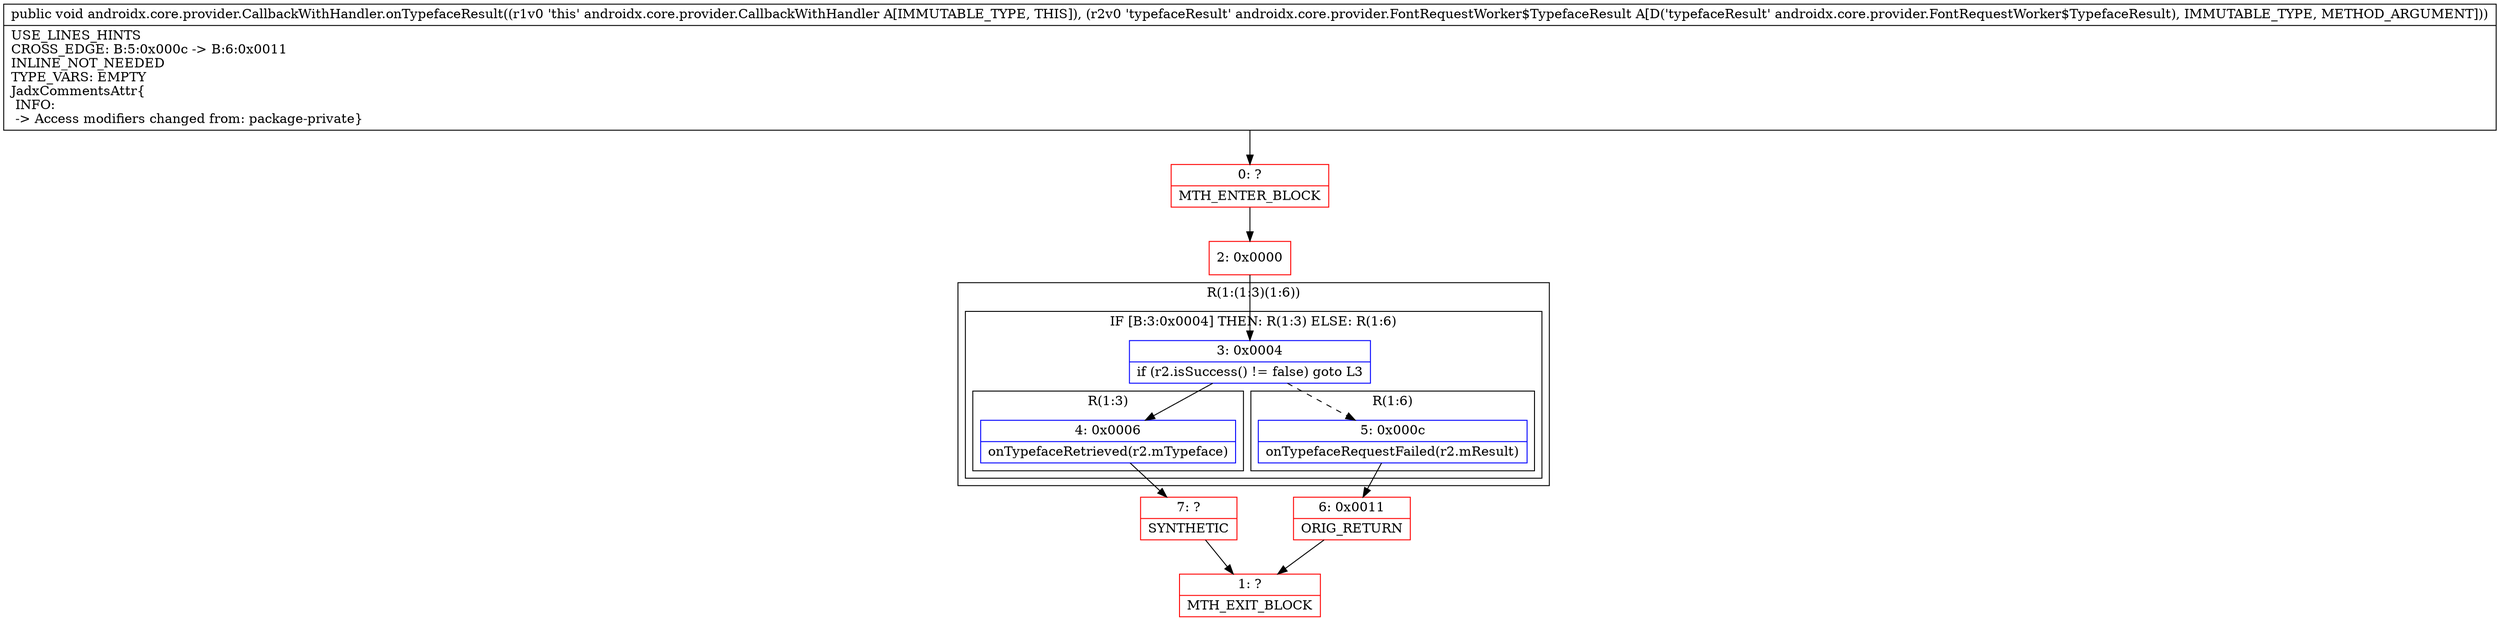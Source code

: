 digraph "CFG forandroidx.core.provider.CallbackWithHandler.onTypefaceResult(Landroidx\/core\/provider\/FontRequestWorker$TypefaceResult;)V" {
subgraph cluster_Region_855529325 {
label = "R(1:(1:3)(1:6))";
node [shape=record,color=blue];
subgraph cluster_IfRegion_1212389995 {
label = "IF [B:3:0x0004] THEN: R(1:3) ELSE: R(1:6)";
node [shape=record,color=blue];
Node_3 [shape=record,label="{3\:\ 0x0004|if (r2.isSuccess() != false) goto L3\l}"];
subgraph cluster_Region_2093654696 {
label = "R(1:3)";
node [shape=record,color=blue];
Node_4 [shape=record,label="{4\:\ 0x0006|onTypefaceRetrieved(r2.mTypeface)\l}"];
}
subgraph cluster_Region_601769507 {
label = "R(1:6)";
node [shape=record,color=blue];
Node_5 [shape=record,label="{5\:\ 0x000c|onTypefaceRequestFailed(r2.mResult)\l}"];
}
}
}
Node_0 [shape=record,color=red,label="{0\:\ ?|MTH_ENTER_BLOCK\l}"];
Node_2 [shape=record,color=red,label="{2\:\ 0x0000}"];
Node_7 [shape=record,color=red,label="{7\:\ ?|SYNTHETIC\l}"];
Node_1 [shape=record,color=red,label="{1\:\ ?|MTH_EXIT_BLOCK\l}"];
Node_6 [shape=record,color=red,label="{6\:\ 0x0011|ORIG_RETURN\l}"];
MethodNode[shape=record,label="{public void androidx.core.provider.CallbackWithHandler.onTypefaceResult((r1v0 'this' androidx.core.provider.CallbackWithHandler A[IMMUTABLE_TYPE, THIS]), (r2v0 'typefaceResult' androidx.core.provider.FontRequestWorker$TypefaceResult A[D('typefaceResult' androidx.core.provider.FontRequestWorker$TypefaceResult), IMMUTABLE_TYPE, METHOD_ARGUMENT]))  | USE_LINES_HINTS\lCROSS_EDGE: B:5:0x000c \-\> B:6:0x0011\lINLINE_NOT_NEEDED\lTYPE_VARS: EMPTY\lJadxCommentsAttr\{\l INFO: \l \-\> Access modifiers changed from: package\-private\}\l}"];
MethodNode -> Node_0;Node_3 -> Node_4;
Node_3 -> Node_5[style=dashed];
Node_4 -> Node_7;
Node_5 -> Node_6;
Node_0 -> Node_2;
Node_2 -> Node_3;
Node_7 -> Node_1;
Node_6 -> Node_1;
}

